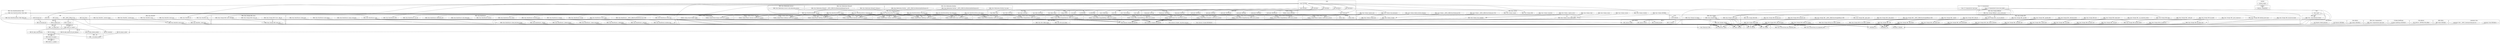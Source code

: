 digraph {
graph [overlap=false]
subgraph cluster_DBIx_Class_ResultSourceProxy_Table {
	label="DBIx::Class::ResultSourceProxy::Table";
	"DBIx::Class::ResultSourceProxy::Table::table_class";
	"DBIx::Class::ResultSourceProxy::Table::table";
}
subgraph cluster_DBD_SQLite_st {
	label="DBD::SQLite::st";
	"DBD::SQLite::st::_prepare";
}
subgraph cluster_Sub_Exporter {
	label="Sub::Exporter";
	"Sub::Exporter::default_generator";
	"Sub::Exporter::BEGIN@9";
}
subgraph cluster_Internals {
	label="Internals";
	"Internals::SvREADONLY";
}
subgraph cluster_Config {
	label="Config";
	"Config::FETCH";
}
subgraph cluster_FibeRio_Schema_Result_Substrate {
	label="FibeRio::Schema::Result::Substrate";
	"FibeRio::Schema::Result::Substrate::result_source_instance";
}
subgraph cluster_DBIx_Class_Relationship_Accessor {
	label="DBIx::Class::Relationship::Accessor";
	"DBIx::Class::Relationship::Accessor::add_relationship_accessor";
}
subgraph cluster_FibeRio_Schema_Result_RecipeSpin {
	label="FibeRio::Schema::Result::RecipeSpin";
	"FibeRio::Schema::Result::RecipeSpin::result_source_instance";
}
subgraph cluster_DynaLoader {
	label="DynaLoader";
	"DynaLoader::BEGIN@17";
	"DynaLoader::BEGIN@24";
	"DynaLoader::bootstrap";
}
subgraph cluster_FibeRio_Schema_Result_RecipeSolution {
	label="FibeRio::Schema::Result::RecipeSolution";
	"FibeRio::Schema::Result::RecipeSolution::result_source_instance";
}
subgraph cluster_DBI {
	label="DBI";
	"DBI::__ANON__[DBI.pm:732]";
	"DBI::setup_driver";
	"DBI::disconnect_all";
	"DBI::END";
	"DBI::connect";
}
subgraph cluster_base {
	label="base";
	"base::import";
}
subgraph cluster_DBIx_Class_AccessorGroup {
	label="DBIx::Class::AccessorGroup";
	"DBIx::Class::AccessorGroup::set_component_class";
	"DBIx::Class::AccessorGroup::get_component_class";
}
subgraph cluster_Data_OptList {
	label="Data::OptList";
	"Data::OptList::BEGIN@11";
}
subgraph cluster_strict {
	label="strict";
	"strict::import";
	"strict::CORE:regcomp";
	"strict::bits";
	"strict::CORE:match";
}
subgraph cluster_DBD_SQLite_dr {
	label="DBD::SQLite::dr";
	"DBD::SQLite::dr::connect";
}
subgraph cluster_DBI_common {
	label="DBI::common";
	"DBI::common::STORE";
	"DBI::common::FETCH";
}
subgraph cluster_FibeRio_Schema_Result_RecipeSubstrate {
	label="FibeRio::Schema::Result::RecipeSubstrate";
	"FibeRio::Schema::Result::RecipeSubstrate::result_source_instance";
}
subgraph cluster_DBIx_Class_Storage_DBIHacks {
	label="DBIx::Class::Storage::DBIHacks";
	"DBIx::Class::Storage::DBIHacks::_prune_unused_joins";
}
subgraph cluster_FibeRio_Schema_Result_MeltZone {
	label="FibeRio::Schema::Result::MeltZone";
	"FibeRio::Schema::Result::MeltZone::result_source_instance";
}
subgraph cluster_DBIx_Class_ResultSet {
	label="DBIx::Class::ResultSet";
	"DBIx::Class::ResultSet::_resolved_attrs";
	"DBIx::Class::ResultSet::all";
	"DBIx::Class::ResultSet::_result_class";
	"DBIx::Class::ResultSet::new";
	"DBIx::Class::ResultSet::result_class";
	"DBIx::Class::ResultSet::_construct_object";
	"DBIx::Class::ResultSet::result_source";
	"DBIx::Class::ResultSet::cursor";
}
subgraph cluster_DBD_SQLite_db {
	label="DBD::SQLite::db";
	"DBD::SQLite::db::prepare";
}
subgraph cluster_DBIx_Class_Storage {
	label="DBIx::Class::Storage";
	"DBIx::Class::Storage::cursor_class";
	"DBIx::Class::Storage::set_schema";
	"DBIx::Class::Storage::schema";
	"DBIx::Class::Storage::debug";
}
subgraph cluster_DBIx_Class_Componentised {
	label="DBIx::Class::Componentised";
	"DBIx::Class::Componentised::inject_base";
}
subgraph cluster_FibeRio_Schema_Result_RecipeMeltTemp {
	label="FibeRio::Schema::Result::RecipeMeltTemp";
	"FibeRio::Schema::Result::RecipeMeltTemp::result_source_instance";
}
subgraph cluster_DBIx_Class {
	label="DBIx::Class";
	"DBIx::Class::_skip_namespace_frames";
}
subgraph cluster_version {
	label="version";
	"version::(bool";
	"version::(cmp";
}
subgraph cluster_DBI_dr {
	label="DBI::dr";
	"DBI::dr::disconnect_all";
	"DBI::dr::default_user";
	"DBI::dr::connect";
}
subgraph cluster_constant {
	label="constant";
	"constant::import";
}
subgraph cluster_DBIx_Class_ResultSourceProxy {
	label="DBIx::Class::ResultSourceProxy";
	"DBIx::Class::ResultSourceProxy::_pri_cols";
	"DBIx::Class::ResultSourceProxy::relationship_info";
	"DBIx::Class::ResultSourceProxy::columns";
	"DBIx::Class::ResultSourceProxy::has_column";
	"DBIx::Class::ResultSourceProxy::add_columns";
	"DBIx::Class::ResultSourceProxy::add_relationship";
	"DBIx::Class::ResultSourceProxy::set_primary_key";
}
subgraph cluster_B_Hooks_EndOfScope {
	label="B::Hooks::EndOfScope";
	"B::Hooks::EndOfScope::BEGIN@14";
}
subgraph cluster_Class_C3_Componentised {
	label="Class::C3::Componentised";
	"Class::C3::Componentised::inject_base";
	"Class::C3::Componentised::ensure_class_loaded";
}
subgraph cluster_FibeRio_Schema_Result_MeltTemp {
	label="FibeRio::Schema::Result::MeltTemp";
	"FibeRio::Schema::Result::MeltTemp::result_source_instance";
}
subgraph cluster_DBI_st {
	label="DBI::st";
	"DBI::st::fetchall_arrayref";
	"DBI::st::execute";
}
subgraph cluster_FibeRio_Schema_Result_FanGroup {
	label="FibeRio::Schema::Result::FanGroup";
	"FibeRio::Schema::Result::FanGroup::result_source_instance";
}
subgraph cluster_AutoLoader {
	label="AutoLoader";
	"AutoLoader::BEGIN@138";
	"AutoLoader::BEGIN@30";
	"AutoLoader::BEGIN@4";
	"AutoLoader::BEGIN@186";
	"AutoLoader::BEGIN@3";
	"AutoLoader::BEGIN@13";
}
subgraph cluster_FibeRio_Schema_Result_RecipeMeltPump {
	label="FibeRio::Schema::Result::RecipeMeltPump";
	"FibeRio::Schema::Result::RecipeMeltPump::result_source_instance";
}
subgraph cluster_FibeRio_Schema_Result_Solution {
	label="FibeRio::Schema::Result::Solution";
	"FibeRio::Schema::Result::Solution::result_source_instance";
}
subgraph cluster_FibeRio_Schema_Result_MeltPump {
	label="FibeRio::Schema::Result::MeltPump";
	"FibeRio::Schema::Result::MeltPump::result_source_instance";
}
subgraph cluster_SQL_Abstract {
	label="SQL::Abstract";
	"SQL::Abstract::_METHOD_FOR_refkind";
}
subgraph cluster_FibeRio_Schema_Result_Spin {
	label="FibeRio::Schema::Result::Spin";
	"FibeRio::Schema::Result::Spin::result_source_instance";
}
subgraph cluster_Class_Accessor_Grouped {
	label="Class::Accessor::Grouped";
	"Class::Accessor::Grouped::BEGIN@529";
	"Class::Accessor::Grouped::_mk_group_accessors";
	"Class::Accessor::Grouped::set_inherited";
	"Class::Accessor::Grouped::get_inherited";
}
subgraph cluster_DBIx_Class_Schema {
	label="DBIx::Class::Schema";
	"DBIx::Class::Schema::clone";
	"DBIx::Class::Schema::class_mappings";
	"DBIx::Class::Schema::connect";
	"DBIx::Class::Schema::__ANON__[DBIx/Class/Schema.pm:204]";
	"DBIx::Class::Schema::default_resultset_attributes";
	"DBIx::Class::Schema::connection";
	"DBIx::Class::Schema::source";
	"DBIx::Class::Schema::DESTROY";
	"DBIx::Class::Schema::END";
	"DBIx::Class::Schema::resultset";
	"DBIx::Class::Schema::storage_type";
	"DBIx::Class::Schema::storage";
	"DBIx::Class::Schema::_register_source";
	"DBIx::Class::Schema::register_class";
	"DBIx::Class::Schema::sources";
	"DBIx::Class::Schema::__ANON__[DBIx/Class/Schema.pm:1378]";
	"DBIx::Class::Schema::load_namespaces";
	"DBIx::Class::Schema::source_registrations";
}
subgraph cluster_DBIx_Class_Relationship_BelongsTo {
	label="DBIx::Class::Relationship::BelongsTo";
	"DBIx::Class::Relationship::BelongsTo::belongs_to";
	"DBIx::Class::Relationship::BelongsTo::__ANON__[DBIx/Class/Relationship/BelongsTo.pm:29]";
}
subgraph cluster_Sub_Name {
	label="Sub::Name";
	"Sub::Name::subname";
}
subgraph cluster_main {
	label="main";
	"main::BEGIN@7";
	"main::BEGIN@13";
	"main::BEGIN@3";
	"main::RUNTIME";
	"main::BEGIN@5";
	"main::CORE:print";
	"main::BEGIN@20";
}
subgraph cluster_FibeRio_Schema_Result_Fan {
	label="FibeRio::Schema::Result::Fan";
	"FibeRio::Schema::Result::Fan::result_source_instance";
}
subgraph cluster_DBI_db {
	label="DBI::db";
	"DBI::db::connected";
	"DBI::db::sqlite_create_function";
	"DBI::db::sqlite_collation_needed";
	"DBI::db::sqlite_register_fts3_perl_tokenizer";
	"DBI::db::prepare";
	"DBI::db::prepare_cached";
}
subgraph cluster_DBIx_Class_Storage_DBI {
	label="DBIx::Class::Storage::DBI";
	"DBIx::Class::Storage::DBI::_populate_dbh";
	"DBIx::Class::Storage::DBI::sql_maker";
	"DBIx::Class::Storage::DBI::_dbi_attrs_for_bind";
	"DBIx::Class::Storage::DBI::_verify_pid";
	"DBIx::Class::Storage::DBI::sql_limit_dialect";
	"DBIx::Class::Storage::DBI::__ANON__[DBIx/Class/Storage/DBI.pm:1298]";
	"DBIx::Class::Storage::DBI::sql_maker_class";
	"DBIx::Class::Storage::DBI::get_use_dbms_capability";
	"DBIx::Class::Storage::DBI::on_connect_do";
	"DBIx::Class::Storage::DBI::_dbh_autocommit";
	"DBIx::Class::Storage::DBI::_dbic_connect_attributes";
	"DBIx::Class::Storage::DBI::_run_connection_actions";
	"DBIx::Class::Storage::DBI::sql_name_sep";
	"DBIx::Class::Storage::DBI::connect_info";
	"DBIx::Class::Storage::DBI::set_use_dbms_capability";
	"DBIx::Class::Storage::DBI::_connect_info";
	"DBIx::Class::Storage::DBI::__ANON__[DBIx/Class/Storage/DBI.pm:1300]";
	"DBIx::Class::Storage::DBI::sql_quote_char";
	"DBIx::Class::Storage::DBI::unsafe";
	"DBIx::Class::Storage::DBI::_determine_driver";
	"DBIx::Class::Storage::DBI::disable_sth_caching";
	"DBIx::Class::Storage::DBI::_sql_maker_opts";
	"DBIx::Class::Storage::DBI::_driver_determined";
	"DBIx::Class::Storage::DBI::new";
	"DBIx::Class::Storage::DBI::_dbh_sth";
	"DBIx::Class::Storage::DBI::_dbh_execute";
	"DBIx::Class::Storage::DBI::_dbh";
	"DBIx::Class::Storage::DBI::_connect";
	"DBIx::Class::Storage::DBI::datetime_parser_type";
	"DBIx::Class::Storage::DBI::_use_join_optimizer";
	"DBIx::Class::Storage::DBI::on_connect_call";
	"DBIx::Class::Storage::DBI::select";
	"DBIx::Class::Storage::DBI::_dbh_details";
	"DBIx::Class::Storage::DBI::_get_dbh";
	"DBIx::Class::Storage::DBI::_parse_connect_do";
	"DBIx::Class::Storage::DBI::END";
	"DBIx::Class::Storage::DBI::_dbi_connect_info";
	"DBIx::Class::Storage::DBI::_sql_maker";
	"DBIx::Class::Storage::DBI::_query_start";
	"DBIx::Class::Storage::DBI::_conn_pid";
}
subgraph cluster_FibeRio_Schema_Result_Recipe {
	label="FibeRio::Schema::Result::Recipe";
	"FibeRio::Schema::Result::Recipe::NAME";
	"FibeRio::Schema::Result::Recipe::result_source_instance";
}
subgraph cluster_Scalar_Util {
	label="Scalar::Util";
	"Scalar::Util::blessed";
	"Scalar::Util::weaken";
}
subgraph cluster_UNIVERSAL {
	label="UNIVERSAL";
	"UNIVERSAL::isa";
	"UNIVERSAL::VERSION";
	"UNIVERSAL::can";
}
subgraph cluster_DBD_SQLite {
	label="DBD::SQLite";
	"DBD::SQLite::BEGIN@5";
}
subgraph cluster_FibeRio_Schema_Result_RecipeFan {
	label="FibeRio::Schema::Result::RecipeFan";
	"FibeRio::Schema::Result::RecipeFan::result_source_instance";
}
subgraph cluster_B_SV {
	label="B::SV";
	"B::SV::REFCNT";
}
subgraph cluster_DBD___dr {
	label="DBD::_::dr";
	"DBD::_::dr::default_user";
}
subgraph cluster_FibeRio_Schema {
	label="FibeRio::Schema";
	"FibeRio::Schema::BEGIN@3";
}
subgraph cluster_DBIx_Class_ResultSource {
	label="DBIx::Class::ResultSource";
	"DBIx::Class::ResultSource::set_primary_key";
	"DBIx::Class::ResultSource::_relationships";
	"DBIx::Class::ResultSource::END";
	"DBIx::Class::ResultSource::unique_constraints";
	"DBIx::Class::ResultSource::resultset";
	"DBIx::Class::ResultSource::add_columns";
	"DBIx::Class::ResultSource::column_info_from_storage";
	"DBIx::Class::ResultSource::_ordered_columns";
	"DBIx::Class::ResultSource::_primaries";
	"DBIx::Class::ResultSource::__ANON__[DBIx/Class/ResultSource.pm:1038]";
	"DBIx::Class::ResultSource::resultset_class";
	"DBIx::Class::ResultSource::storage";
	"DBIx::Class::ResultSource::column_info";
	"DBIx::Class::ResultSource::add_relationship";
	"DBIx::Class::ResultSource::relationship_info";
	"DBIx::Class::ResultSource::has_column";
	"DBIx::Class::ResultSource::_unique_constraints";
	"DBIx::Class::ResultSource::source_name";
	"DBIx::Class::ResultSource::columns";
	"DBIx::Class::ResultSource::_columns";
	"DBIx::Class::ResultSource::result_class";
	"DBIx::Class::ResultSource::_pri_cols";
	"DBIx::Class::ResultSource::name";
}
subgraph cluster_lib {
	label="lib";
	"lib::BEGIN@6";
	"lib::BEGIN@8";
	"lib::import";
}
subgraph cluster_FibeRio_Schema_Result_RecipeFanGroup {
	label="FibeRio::Schema::Result::RecipeFanGroup";
	"FibeRio::Schema::Result::RecipeFanGroup::result_source_instance";
}
subgraph cluster_DBIx_Class_Storage_DBI_Cursor {
	label="DBIx::Class::Storage::DBI::Cursor";
	"DBIx::Class::Storage::DBI::Cursor::DESTROY";
	"DBIx::Class::Storage::DBI::Cursor::all";
	"DBIx::Class::Storage::DBI::Cursor::_dbh_all";
	"DBIx::Class::Storage::DBI::Cursor::sth";
}
subgraph cluster_Time_HiRes {
	label="Time::HiRes";
	"Time::HiRes::BEGIN@4";
	"Time::HiRes::BEGIN@3";
	"Time::HiRes::import";
	"Time::HiRes::BEGIN@43";
	"Time::HiRes::clock";
}
subgraph cluster_FibeRio_Schema_Result_RecipeMeltZone {
	label="FibeRio::Schema::Result::RecipeMeltZone";
	"FibeRio::Schema::Result::RecipeMeltZone::result_source_instance";
}
subgraph cluster_Class_XSAccessor {
	label="Class::XSAccessor";
	"Class::XSAccessor::END";
	"Class::XSAccessor::import";
}
subgraph cluster_namespace_clean {
	label="namespace::clean";
	"namespace::clean::BEGIN@14";
	"namespace::clean::__ANON__[namespace/clean.pm:221]";
}
subgraph cluster_DBIx_Class_Relationship_HasMany {
	label="DBIx::Class::Relationship::HasMany";
	"DBIx::Class::Relationship::HasMany::__ANON__[DBIx/Class/Relationship/HasMany.pm:44]";
	"DBIx::Class::Relationship::HasMany::__ANON__[DBIx/Class/Relationship/HasMany.pm:19]";
	"DBIx::Class::Relationship::HasMany::has_many";
}
subgraph cluster_DBIx_Class_Row {
	label="DBIx::Class::Row";
	"DBIx::Class::Row::get_column";
	"DBIx::Class::Row::inflate_result";
}
subgraph cluster_FibeRio_Schema_Result_Chamber {
	label="FibeRio::Schema::Result::Chamber";
	"FibeRio::Schema::Result::Chamber::result_source_instance";
}
subgraph cluster_DBD___db {
	label="DBD::_::db";
	"DBD::_::db::prepare_cached";
}
"main::BEGIN@5" -> "AutoLoader::BEGIN@138";
"DBD::SQLite::dr::connect" -> "DBI::db::sqlite_collation_needed";
"DBIx::Class::Storage::DBI::_query_start" -> "DBIx::Class::Storage::debug";
"DBIx::Class::ResultSource::add_relationship" -> "DBIx::Class::ResultSource::_relationships";
"DBIx::Class::Storage::cursor_class" -> "DBIx::Class::AccessorGroup::set_component_class";
"DBIx::Class::Storage::DBI::datetime_parser_type" -> "DBIx::Class::AccessorGroup::set_component_class";
"DBIx::Class::Storage::DBI::sql_maker_class" -> "DBIx::Class::AccessorGroup::set_component_class";
"DBIx::Class::Storage::DBI::Cursor::_dbh_all" -> "DBI::st::fetchall_arrayref";
"main::BEGIN@5" -> "Time::HiRes::BEGIN@4";
"DBIx::Class::Storage::DBI::connect_info" -> "DBIx::Class::Storage::DBI::_dbic_connect_attributes";
"DBIx::Class::ResultSourceProxy::columns" -> "FibeRio::Schema::Result::RecipeMeltPump::result_source_instance";
"DBIx::Class::ResultSourceProxy::add_relationship" -> "FibeRio::Schema::Result::RecipeMeltPump::result_source_instance";
"DBIx::Class::ResultSourceProxy::Table::table" -> "FibeRio::Schema::Result::RecipeMeltPump::result_source_instance";
"DBIx::Class::Schema::__ANON__[DBIx/Class/Schema.pm:204]" -> "FibeRio::Schema::Result::RecipeMeltPump::result_source_instance";
"DBIx::Class::ResultSourceProxy::relationship_info" -> "FibeRio::Schema::Result::RecipeMeltPump::result_source_instance";
"DBIx::Class::Schema::register_class" -> "FibeRio::Schema::Result::RecipeMeltPump::result_source_instance";
"DBIx::Class::Schema::__ANON__[DBIx/Class/Schema.pm:1378]" -> "FibeRio::Schema::Result::RecipeMeltPump::result_source_instance";
"DBIx::Class::ResultSourceProxy::has_column" -> "FibeRio::Schema::Result::RecipeMeltPump::result_source_instance";
"DBIx::Class::ResultSourceProxy::add_columns" -> "FibeRio::Schema::Result::RecipeMeltPump::result_source_instance";
"DBIx::Class::ResultSourceProxy::set_primary_key" -> "FibeRio::Schema::Result::RecipeMeltPump::result_source_instance";
"main::RUNTIME" -> "main::BEGIN@3";
"main::BEGIN@5" -> "AutoLoader::BEGIN@3";
"main::BEGIN@3" -> "strict::CORE:match";
"DBIx::Class::Storage::DBI::Cursor::DESTROY" -> "DBIx::Class::Storage::DBI::Cursor::sth";
"DBIx::Class::Storage::DBI::Cursor::_dbh_all" -> "DBIx::Class::Storage::DBI::Cursor::sth";
"DBIx::Class::ResultSource::add_columns" -> "DBIx::Class::ResultSource::_ordered_columns";
"DBIx::Class::Schema::__ANON__[DBIx/Class/Schema.pm:204]" -> "FibeRio::Schema::Result::Recipe::result_source_instance";
"DBIx::Class::ResultSourceProxy::_pri_cols" -> "FibeRio::Schema::Result::Recipe::result_source_instance";
"DBIx::Class::Schema::register_class" -> "FibeRio::Schema::Result::Recipe::result_source_instance";
"DBIx::Class::Schema::__ANON__[DBIx/Class/Schema.pm:1378]" -> "FibeRio::Schema::Result::Recipe::result_source_instance";
"DBIx::Class::ResultSourceProxy::add_columns" -> "FibeRio::Schema::Result::Recipe::result_source_instance";
"DBIx::Class::ResultSourceProxy::add_relationship" -> "FibeRio::Schema::Result::Recipe::result_source_instance";
"DBIx::Class::ResultSourceProxy::set_primary_key" -> "FibeRio::Schema::Result::Recipe::result_source_instance";
"DBIx::Class::ResultSourceProxy::Table::table" -> "FibeRio::Schema::Result::Recipe::result_source_instance";
"Class::C3::Componentised::ensure_class_loaded" -> "DBIx::Class::Storage::DBI::sql_name_sep";
"DBIx::Class::ResultSourceProxy::columns" -> "FibeRio::Schema::Result::RecipeSubstrate::result_source_instance";
"DBIx::Class::ResultSourceProxy::add_relationship" -> "FibeRio::Schema::Result::RecipeSubstrate::result_source_instance";
"DBIx::Class::ResultSourceProxy::Table::table" -> "FibeRio::Schema::Result::RecipeSubstrate::result_source_instance";
"DBIx::Class::Schema::__ANON__[DBIx/Class/Schema.pm:204]" -> "FibeRio::Schema::Result::RecipeSubstrate::result_source_instance";
"DBIx::Class::ResultSourceProxy::relationship_info" -> "FibeRio::Schema::Result::RecipeSubstrate::result_source_instance";
"DBIx::Class::Schema::register_class" -> "FibeRio::Schema::Result::RecipeSubstrate::result_source_instance";
"DBIx::Class::Schema::__ANON__[DBIx/Class/Schema.pm:1378]" -> "FibeRio::Schema::Result::RecipeSubstrate::result_source_instance";
"DBIx::Class::ResultSourceProxy::has_column" -> "FibeRio::Schema::Result::RecipeSubstrate::result_source_instance";
"DBIx::Class::ResultSourceProxy::add_columns" -> "FibeRio::Schema::Result::RecipeSubstrate::result_source_instance";
"DBIx::Class::ResultSourceProxy::set_primary_key" -> "FibeRio::Schema::Result::RecipeSubstrate::result_source_instance";
"main::RUNTIME" -> "DBI::END";
"DBIx::Class::ResultSourceProxy::has_column" -> "DBIx::Class::ResultSource::has_column";
"DBI::connect" -> "DBI::dr::default_user";
"DBIx::Class::Relationship::Accessor::add_relationship_accessor" -> "DBIx::Class::ResultSourceProxy::relationship_info";
"DBIx::Class::Storage::DBI::__ANON__[DBIx/Class/Storage/DBI.pm:1300]" -> "DBIx::Class::Storage::DBI::unsafe";
"main::BEGIN@5" -> "DynaLoader::bootstrap";
"DBIx::Class::Storage::DBI::sql_maker" -> "DBIx::Class::Storage::DBI::_sql_maker_opts";
"DBIx::Class::Storage::DBI::new" -> "DBIx::Class::Storage::DBI::_sql_maker_opts";
"DBIx::Class::Storage::DBI::connect_info" -> "DBIx::Class::Storage::DBI::_sql_maker_opts";
"main::RUNTIME" -> "DBIx::Class::Storage::DBI::Cursor::DESTROY";
"DBI::db::prepare_cached" -> "DBD::_::db::prepare_cached";
"DBI::disconnect_all" -> "DBI::dr::disconnect_all";
"Class::C3::Componentised::ensure_class_loaded" -> "DBIx::Class::Storage::DBI::datetime_parser_type";
"DBD::_::db::prepare_cached" -> "DBI::db::prepare";
"DBD::SQLite::dr::connect" -> "DBI::db::sqlite_create_function";
"DBIx::Class::Storage::DBI::new" -> "DBIx::Class::Storage::DBI::_dbh_details";
"DBIx::Class::Storage::DBI::_populate_dbh" -> "DBIx::Class::Storage::DBI::_dbh_details";
"DynaLoader::BEGIN@24" -> "version::(bool";
"DBIx::Class::ResultSourceProxy::columns" -> "FibeRio::Schema::Result::RecipeSpin::result_source_instance";
"DBIx::Class::ResultSourceProxy::add_relationship" -> "FibeRio::Schema::Result::RecipeSpin::result_source_instance";
"DBIx::Class::ResultSourceProxy::Table::table" -> "FibeRio::Schema::Result::RecipeSpin::result_source_instance";
"DBIx::Class::Schema::__ANON__[DBIx/Class/Schema.pm:204]" -> "FibeRio::Schema::Result::RecipeSpin::result_source_instance";
"DBIx::Class::ResultSourceProxy::relationship_info" -> "FibeRio::Schema::Result::RecipeSpin::result_source_instance";
"DBIx::Class::Schema::register_class" -> "FibeRio::Schema::Result::RecipeSpin::result_source_instance";
"DBIx::Class::Schema::__ANON__[DBIx/Class/Schema.pm:1378]" -> "FibeRio::Schema::Result::RecipeSpin::result_source_instance";
"DBIx::Class::ResultSourceProxy::has_column" -> "FibeRio::Schema::Result::RecipeSpin::result_source_instance";
"DBIx::Class::ResultSourceProxy::add_columns" -> "FibeRio::Schema::Result::RecipeSpin::result_source_instance";
"DBIx::Class::ResultSourceProxy::set_primary_key" -> "FibeRio::Schema::Result::RecipeSpin::result_source_instance";
"main::RUNTIME" -> "DBIx::Class::Schema::END";
"constant::import" -> "Internals::SvREADONLY";
"main::BEGIN@20" -> "FibeRio::Schema::BEGIN@3";
"base::import" -> "DBIx::Class::_skip_namespace_frames";
"main::BEGIN@5" -> "DynaLoader::BEGIN@24";
"DBIx::Class::Schema::DESTROY" -> "B::SV::REFCNT";
"DBIx::Class::ResultSourceProxy::columns" -> "FibeRio::Schema::Result::MeltPump::result_source_instance";
"DBIx::Class::ResultSourceProxy::add_relationship" -> "FibeRio::Schema::Result::MeltPump::result_source_instance";
"DBIx::Class::ResultSourceProxy::Table::table" -> "FibeRio::Schema::Result::MeltPump::result_source_instance";
"DBIx::Class::Schema::__ANON__[DBIx/Class/Schema.pm:204]" -> "FibeRio::Schema::Result::MeltPump::result_source_instance";
"DBIx::Class::ResultSourceProxy::_pri_cols" -> "FibeRio::Schema::Result::MeltPump::result_source_instance";
"DBIx::Class::Schema::register_class" -> "FibeRio::Schema::Result::MeltPump::result_source_instance";
"DBIx::Class::ResultSourceProxy::relationship_info" -> "FibeRio::Schema::Result::MeltPump::result_source_instance";
"DBIx::Class::Schema::__ANON__[DBIx/Class/Schema.pm:1378]" -> "FibeRio::Schema::Result::MeltPump::result_source_instance";
"DBIx::Class::ResultSourceProxy::has_column" -> "FibeRio::Schema::Result::MeltPump::result_source_instance";
"DBIx::Class::ResultSourceProxy::add_columns" -> "FibeRio::Schema::Result::MeltPump::result_source_instance";
"DBIx::Class::ResultSourceProxy::set_primary_key" -> "FibeRio::Schema::Result::MeltPump::result_source_instance";
"DBI::db::prepare" -> "DBD::SQLite::db::prepare";
"DBIx::Class::Storage::DBI::_connect" -> "DBIx::Class::Storage::DBI::_dbh_autocommit";
"DBIx::Class::Storage::debug" -> "Sub::Name::subname";
"DBIx::Class::ResultSource::_relationships" -> "Sub::Name::subname";
"DBIx::Class::Storage::DBI::on_connect_do" -> "Sub::Name::subname";
"DBIx::Class::Storage::DBI::_dbh_autocommit" -> "Sub::Name::subname";
"DBIx::Class::Storage::DBI::_dbic_connect_attributes" -> "Sub::Name::subname";
"DBIx::Class::Storage::DBI::Cursor::sth" -> "Sub::Name::subname";
"DBIx::Class::ResultSource::column_info_from_storage" -> "Sub::Name::subname";
"DBIx::Class::ResultSource::_primaries" -> "Sub::Name::subname";
"DBIx::Class::ResultSource::_ordered_columns" -> "Sub::Name::subname";
"DBIx::Class::Storage::DBI::_connect_info" -> "Sub::Name::subname";
"DBIx::Class::ResultSet::_result_class" -> "Sub::Name::subname";
"DBIx::Class::ResultSource::source_name" -> "Sub::Name::subname";
"DBIx::Class::Storage::DBI::unsafe" -> "Sub::Name::subname";
"DBIx::Class::Storage::schema" -> "Sub::Name::subname";
"DBIx::Class::ResultSource::_columns" -> "Sub::Name::subname";
"DBIx::Class::Storage::DBI::disable_sth_caching" -> "Sub::Name::subname";
"DBIx::Class::Storage::DBI::_sql_maker_opts" -> "Sub::Name::subname";
"DBIx::Class::Storage::DBI::_driver_determined" -> "Sub::Name::subname";
"DBIx::Class::Storage::DBI::_dbh" -> "Sub::Name::subname";
"DBIx::Class::ResultSet::result_source" -> "Sub::Name::subname";
"DBIx::Class::Storage::DBI::on_connect_call" -> "Sub::Name::subname";
"DBIx::Class::Storage::DBI::_dbh_details" -> "Sub::Name::subname";
"DBIx::Class::ResultSource::_unique_constraints" -> "Sub::Name::subname";
"DBIx::Class::Storage::DBI::_dbi_connect_info" -> "Sub::Name::subname";
"DBIx::Class::Storage::DBI::_sql_maker" -> "Sub::Name::subname";
"DBIx::Class::Storage::DBI::_conn_pid" -> "Sub::Name::subname";
"DBIx::Class::ResultSource::name" -> "Sub::Name::subname";
"DBD::SQLite::dr::connect" -> "DBI::db::sqlite_register_fts3_perl_tokenizer";
"DBIx::Class::Storage::debug" -> "Scalar::Util::blessed";
"DBIx::Class::ResultSource::_relationships" -> "Scalar::Util::blessed";
"DBIx::Class::Storage::DBI::_dbh_autocommit" -> "Scalar::Util::blessed";
"DBIx::Class::Storage::DBI::on_connect_do" -> "Scalar::Util::blessed";
"DBIx::Class::Storage::DBI::_dbic_connect_attributes" -> "Scalar::Util::blessed";
"DBIx::Class::Storage::DBI::Cursor::sth" -> "Scalar::Util::blessed";
"DBIx::Class::ResultSource::column_info_from_storage" -> "Scalar::Util::blessed";
"DBIx::Class::ResultSource::_ordered_columns" -> "Scalar::Util::blessed";
"DBIx::Class::ResultSource::_primaries" -> "Scalar::Util::blessed";
"DBIx::Class::Storage::DBI::_connect_info" -> "Scalar::Util::blessed";
"DBIx::Class::ResultSet::_result_class" -> "Scalar::Util::blessed";
"DBIx::Class::Storage::DBI::unsafe" -> "Scalar::Util::blessed";
"DBIx::Class::Storage::schema" -> "Scalar::Util::blessed";
"DBIx::Class::ResultSource::_columns" -> "Scalar::Util::blessed";
"DBIx::Class::ResultSource::source_name" -> "Scalar::Util::blessed";
"DBIx::Class::Storage::DBI::disable_sth_caching" -> "Scalar::Util::blessed";
"DBIx::Class::Storage::DBI::_sql_maker_opts" -> "Scalar::Util::blessed";
"DBIx::Class::Storage::DBI::_driver_determined" -> "Scalar::Util::blessed";
"DBIx::Class::Storage::DBI::_dbh" -> "Scalar::Util::blessed";
"DBIx::Class::ResultSet::result_source" -> "Scalar::Util::blessed";
"DBIx::Class::Storage::DBI::on_connect_call" -> "Scalar::Util::blessed";
"DBIx::Class::Storage::DBI::_dbh_details" -> "Scalar::Util::blessed";
"DBIx::Class::ResultSource::_unique_constraints" -> "Scalar::Util::blessed";
"DBIx::Class::Storage::DBI::_dbi_connect_info" -> "Scalar::Util::blessed";
"DBIx::Class::Storage::DBI::_sql_maker" -> "Scalar::Util::blessed";
"DBIx::Class::Storage::DBI::_conn_pid" -> "Scalar::Util::blessed";
"DBIx::Class::ResultSource::name" -> "Scalar::Util::blessed";
"DBIx::Class::ResultSource::column_info" -> "DBIx::Class::ResultSource::column_info_from_storage";
"DBIx::Class::ResultSource::set_primary_key" -> "DBIx::Class::ResultSource::_primaries";
"DBIx::Class::Storage::DBI::_use_join_optimizer" -> "DBIx::Class::Storage::DBI::set_use_dbms_capability";
"main::RUNTIME" -> "DBIx::Class::Schema::resultset";
"DBIx::Class::Storage::DBI::connect_info" -> "DBIx::Class::Storage::DBI::_connect_info";
"DBIx::Class::Schema::class_mappings" -> "Class::Accessor::Grouped::get_inherited";
"FibeRio::Schema::Result::MeltPump::result_source_instance" -> "Class::Accessor::Grouped::get_inherited";
"DBIx::Class::Storage::DBI::sql_limit_dialect" -> "Class::Accessor::Grouped::get_inherited";
"FibeRio::Schema::Result::RecipeSolution::result_source_instance" -> "Class::Accessor::Grouped::get_inherited";
"FibeRio::Schema::Result::MeltZone::result_source_instance" -> "Class::Accessor::Grouped::get_inherited";
"DBIx::Class::Schema::default_resultset_attributes" -> "Class::Accessor::Grouped::get_inherited";
"FibeRio::Schema::Result::Substrate::result_source_instance" -> "Class::Accessor::Grouped::get_inherited";
"FibeRio::Schema::Result::RecipeMeltPump::result_source_instance" -> "Class::Accessor::Grouped::get_inherited";
"FibeRio::Schema::Result::RecipeFanGroup::result_source_instance" -> "Class::Accessor::Grouped::get_inherited";
"FibeRio::Schema::Result::Fan::result_source_instance" -> "Class::Accessor::Grouped::get_inherited";
"FibeRio::Schema::Result::Chamber::result_source_instance" -> "Class::Accessor::Grouped::get_inherited";
"DBIx::Class::ResultSourceProxy::Table::table_class" -> "Class::Accessor::Grouped::get_inherited";
"FibeRio::Schema::Result::Recipe::result_source_instance" -> "Class::Accessor::Grouped::get_inherited";
"FibeRio::Schema::Result::MeltTemp::result_source_instance" -> "Class::Accessor::Grouped::get_inherited";
"FibeRio::Schema::Result::RecipeMeltZone::result_source_instance" -> "Class::Accessor::Grouped::get_inherited";
"FibeRio::Schema::Result::RecipeSubstrate::result_source_instance" -> "Class::Accessor::Grouped::get_inherited";
"FibeRio::Schema::Result::RecipeSpin::result_source_instance" -> "Class::Accessor::Grouped::get_inherited";
"DBIx::Class::Schema::storage_type" -> "Class::Accessor::Grouped::get_inherited";
"DBIx::Class::Schema::storage" -> "Class::Accessor::Grouped::get_inherited";
"FibeRio::Schema::Result::RecipeMeltTemp::result_source_instance" -> "Class::Accessor::Grouped::get_inherited";
"FibeRio::Schema::Result::Solution::result_source_instance" -> "Class::Accessor::Grouped::get_inherited";
"FibeRio::Schema::Result::RecipeFan::result_source_instance" -> "Class::Accessor::Grouped::get_inherited";
"FibeRio::Schema::Result::Spin::result_source_instance" -> "Class::Accessor::Grouped::get_inherited";
"FibeRio::Schema::Result::FanGroup::result_source_instance" -> "Class::Accessor::Grouped::get_inherited";
"DBIx::Class::Schema::source_registrations" -> "Class::Accessor::Grouped::get_inherited";
"DBIx::Class::ResultSourceProxy::columns" -> "FibeRio::Schema::Result::Solution::result_source_instance";
"DBIx::Class::ResultSourceProxy::add_relationship" -> "FibeRio::Schema::Result::Solution::result_source_instance";
"DBIx::Class::ResultSourceProxy::Table::table" -> "FibeRio::Schema::Result::Solution::result_source_instance";
"DBIx::Class::Schema::__ANON__[DBIx/Class/Schema.pm:204]" -> "FibeRio::Schema::Result::Solution::result_source_instance";
"DBIx::Class::ResultSourceProxy::_pri_cols" -> "FibeRio::Schema::Result::Solution::result_source_instance";
"DBIx::Class::Schema::register_class" -> "FibeRio::Schema::Result::Solution::result_source_instance";
"DBIx::Class::ResultSourceProxy::relationship_info" -> "FibeRio::Schema::Result::Solution::result_source_instance";
"DBIx::Class::Schema::__ANON__[DBIx/Class/Schema.pm:1378]" -> "FibeRio::Schema::Result::Solution::result_source_instance";
"DBIx::Class::ResultSourceProxy::has_column" -> "FibeRio::Schema::Result::Solution::result_source_instance";
"DBIx::Class::ResultSourceProxy::add_columns" -> "FibeRio::Schema::Result::Solution::result_source_instance";
"DBIx::Class::ResultSourceProxy::set_primary_key" -> "FibeRio::Schema::Result::Solution::result_source_instance";
"DBIx::Class::Storage::DBI::__ANON__[DBIx/Class/Storage/DBI.pm:1300]" -> "DBI::common::FETCH";
"DBIx::Class::Storage::DBI::_connect" -> "DBI::common::FETCH";
"Class::C3::Componentised::ensure_class_loaded" -> "DBIx::Class::Storage::DBI::sql_quote_char";
"DBIx::Class::ResultSourceProxy::columns" -> "DBIx::Class::ResultSource::columns";
"DBIx::Class::Storage::set_schema" -> "DBIx::Class::Storage::schema";
"main::RUNTIME" -> "Class::XSAccessor::END";
"main::RUNTIME" -> "main::BEGIN@20";
"main::BEGIN@13" -> "main::CORE:print";
"main::RUNTIME" -> "main::CORE:print";
"DBIx::Class::Storage::DBI::_dbh_sth" -> "DBIx::Class::Storage::DBI::disable_sth_caching";
"DBIx::Class::_skip_namespace_frames" -> "Class::Accessor::Grouped::set_inherited";
"DBIx::Class::Schema::class_mappings" -> "Class::Accessor::Grouped::set_inherited";
"FibeRio::Schema::Result::MeltPump::result_source_instance" -> "Class::Accessor::Grouped::set_inherited";
"DBIx::Class::Storage::DBI::sql_limit_dialect" -> "Class::Accessor::Grouped::set_inherited";
"FibeRio::Schema::Result::RecipeSolution::result_source_instance" -> "Class::Accessor::Grouped::set_inherited";
"FibeRio::Schema::Result::MeltZone::result_source_instance" -> "Class::Accessor::Grouped::set_inherited";
"FibeRio::Schema::Result::Substrate::result_source_instance" -> "Class::Accessor::Grouped::set_inherited";
"FibeRio::Schema::Result::RecipeMeltPump::result_source_instance" -> "Class::Accessor::Grouped::set_inherited";
"FibeRio::Schema::Result::RecipeFanGroup::result_source_instance" -> "Class::Accessor::Grouped::set_inherited";
"FibeRio::Schema::Result::Fan::result_source_instance" -> "Class::Accessor::Grouped::set_inherited";
"FibeRio::Schema::Result::Chamber::result_source_instance" -> "Class::Accessor::Grouped::set_inherited";
"DBIx::Class::Storage::DBI::sql_name_sep" -> "Class::Accessor::Grouped::set_inherited";
"FibeRio::Schema::Result::Recipe::result_source_instance" -> "Class::Accessor::Grouped::set_inherited";
"FibeRio::Schema::Result::MeltTemp::result_source_instance" -> "Class::Accessor::Grouped::set_inherited";
"FibeRio::Schema::Result::RecipeMeltZone::result_source_instance" -> "Class::Accessor::Grouped::set_inherited";
"FibeRio::Schema::Result::RecipeSubstrate::result_source_instance" -> "Class::Accessor::Grouped::set_inherited";
"FibeRio::Schema::Result::RecipeSpin::result_source_instance" -> "Class::Accessor::Grouped::set_inherited";
"DBIx::Class::Schema::storage" -> "Class::Accessor::Grouped::set_inherited";
"FibeRio::Schema::Result::RecipeMeltTemp::result_source_instance" -> "Class::Accessor::Grouped::set_inherited";
"FibeRio::Schema::Result::Solution::result_source_instance" -> "Class::Accessor::Grouped::set_inherited";
"DBIx::Class::Storage::DBI::sql_quote_char" -> "Class::Accessor::Grouped::set_inherited";
"FibeRio::Schema::Result::RecipeFan::result_source_instance" -> "Class::Accessor::Grouped::set_inherited";
"FibeRio::Schema::Result::Spin::result_source_instance" -> "Class::Accessor::Grouped::set_inherited";
"FibeRio::Schema::Result::FanGroup::result_source_instance" -> "Class::Accessor::Grouped::set_inherited";
"DBIx::Class::Schema::source_registrations" -> "Class::Accessor::Grouped::set_inherited";
"DBIx::Class::Storage::DBI::_driver_determined" -> "Class::XSAccessor::import";
"DBIx::Class::Storage::debug" -> "Class::XSAccessor::import";
"DBIx::Class::ResultSource::_relationships" -> "Class::XSAccessor::import";
"DBIx::Class::Storage::DBI::_dbh" -> "Class::XSAccessor::import";
"DBIx::Class::Storage::DBI::on_connect_do" -> "Class::XSAccessor::import";
"DBIx::Class::Storage::DBI::_dbh_autocommit" -> "Class::XSAccessor::import";
"DBIx::Class::Storage::DBI::_dbic_connect_attributes" -> "Class::XSAccessor::import";
"DBIx::Class::ResultSet::result_source" -> "Class::XSAccessor::import";
"DBIx::Class::Storage::DBI::Cursor::sth" -> "Class::XSAccessor::import";
"DBIx::Class::Storage::DBI::on_connect_call" -> "Class::XSAccessor::import";
"DBIx::Class::ResultSource::column_info_from_storage" -> "Class::XSAccessor::import";
"DBIx::Class::Storage::DBI::_dbh_details" -> "Class::XSAccessor::import";
"DBIx::Class::ResultSource::_primaries" -> "Class::XSAccessor::import";
"DBIx::Class::ResultSource::_ordered_columns" -> "Class::XSAccessor::import";
"DBIx::Class::Storage::DBI::_connect_info" -> "Class::XSAccessor::import";
"DBIx::Class::ResultSet::_result_class" -> "Class::XSAccessor::import";
"DBIx::Class::ResultSource::_unique_constraints" -> "Class::XSAccessor::import";
"DBIx::Class::Storage::DBI::_dbi_connect_info" -> "Class::XSAccessor::import";
"DBIx::Class::Storage::schema" -> "Class::XSAccessor::import";
"DBIx::Class::Storage::DBI::_sql_maker" -> "Class::XSAccessor::import";
"DBIx::Class::ResultSource::source_name" -> "Class::XSAccessor::import";
"DBIx::Class::Storage::DBI::unsafe" -> "Class::XSAccessor::import";
"DBIx::Class::ResultSource::_columns" -> "Class::XSAccessor::import";
"DBIx::Class::Storage::DBI::disable_sth_caching" -> "Class::XSAccessor::import";
"DBIx::Class::Storage::DBI::_conn_pid" -> "Class::XSAccessor::import";
"DBIx::Class::ResultSource::name" -> "Class::XSAccessor::import";
"DBIx::Class::Storage::DBI::_sql_maker_opts" -> "Class::XSAccessor::import";
"main::RUNTIME" -> "DBIx::Class::Schema::connect";
"DBI::dr::connect" -> "DBD::SQLite::dr::connect";
"main::BEGIN@5" -> "AutoLoader::BEGIN@13";
"DBIx::Class::Storage::DBI::_dbh_sth" -> "DBI::db::prepare_cached";
"DBIx::Class::ResultSourceProxy::relationship_info" -> "DBIx::Class::ResultSource::relationship_info";
"DBIx::Class::ResultSource::unique_constraints" -> "DBIx::Class::ResultSource::_unique_constraints";
"DBIx::Class::Storage::DBI::sql_maker" -> "DBIx::Class::Storage::DBI::_sql_maker";
"DBIx::Class::Storage::DBI::connect_info" -> "DBIx::Class::Storage::DBI::_sql_maker";
"main::BEGIN@7" -> "lib::BEGIN@8";
"DBIx::Class::Storage::DBI::_verify_pid" -> "DBIx::Class::Storage::DBI::_conn_pid";
"Class::C3::Componentised::ensure_class_loaded" -> "DBIx::Class::ResultSourceProxy::set_primary_key";
"DBIx::Class::Storage::DBI::sql_maker" -> "DBIx::Class::Storage::DBI::sql_maker_class";
"Class::C3::Componentised::ensure_class_loaded" -> "DBIx::Class::Storage::DBI::sql_maker_class";
"DBIx::Class::Storage::DBI::_parse_connect_do" -> "DBIx::Class::Storage::DBI::on_connect_do";
"DBIx::Class::Storage::DBI::_use_join_optimizer" -> "DBIx::Class::Storage::DBI::get_use_dbms_capability";
"DBI::__ANON__[DBI.pm:732]" -> "DBI::db::connected";
"main::RUNTIME" -> "FibeRio::Schema::Result::Recipe::NAME";
"DBIx::Class::ResultSourceProxy::columns" -> "FibeRio::Schema::Result::Substrate::result_source_instance";
"DBIx::Class::ResultSourceProxy::add_relationship" -> "FibeRio::Schema::Result::Substrate::result_source_instance";
"DBIx::Class::ResultSourceProxy::Table::table" -> "FibeRio::Schema::Result::Substrate::result_source_instance";
"DBIx::Class::Schema::__ANON__[DBIx/Class/Schema.pm:204]" -> "FibeRio::Schema::Result::Substrate::result_source_instance";
"DBIx::Class::ResultSourceProxy::_pri_cols" -> "FibeRio::Schema::Result::Substrate::result_source_instance";
"DBIx::Class::Schema::register_class" -> "FibeRio::Schema::Result::Substrate::result_source_instance";
"DBIx::Class::ResultSourceProxy::relationship_info" -> "FibeRio::Schema::Result::Substrate::result_source_instance";
"DBIx::Class::Schema::__ANON__[DBIx/Class/Schema.pm:1378]" -> "FibeRio::Schema::Result::Substrate::result_source_instance";
"DBIx::Class::ResultSourceProxy::has_column" -> "FibeRio::Schema::Result::Substrate::result_source_instance";
"DBIx::Class::ResultSourceProxy::add_columns" -> "FibeRio::Schema::Result::Substrate::result_source_instance";
"DBIx::Class::ResultSourceProxy::set_primary_key" -> "FibeRio::Schema::Result::Substrate::result_source_instance";
"DBI::dr::default_user" -> "DBD::_::dr::default_user";
"DBIx::Class::Storage::debug" -> "Scalar::Util::weaken";
"DBIx::Class::ResultSource::_relationships" -> "Scalar::Util::weaken";
"DBIx::Class::Storage::DBI::_dbh_autocommit" -> "Scalar::Util::weaken";
"DBIx::Class::Storage::DBI::on_connect_do" -> "Scalar::Util::weaken";
"DBIx::Class::Storage::DBI::_dbic_connect_attributes" -> "Scalar::Util::weaken";
"DBIx::Class::Storage::DBI::Cursor::sth" -> "Scalar::Util::weaken";
"DBIx::Class::ResultSource::column_info_from_storage" -> "Scalar::Util::weaken";
"DBIx::Class::ResultSource::_ordered_columns" -> "Scalar::Util::weaken";
"DBIx::Class::ResultSource::_primaries" -> "Scalar::Util::weaken";
"DBIx::Class::Storage::DBI::_connect_info" -> "Scalar::Util::weaken";
"DBIx::Class::ResultSet::_result_class" -> "Scalar::Util::weaken";
"DBIx::Class::Storage::schema" -> "Scalar::Util::weaken";
"DBIx::Class::ResultSource::_columns" -> "Scalar::Util::weaken";
"DBIx::Class::ResultSource::source_name" -> "Scalar::Util::weaken";
"DBIx::Class::Storage::DBI::unsafe" -> "Scalar::Util::weaken";
"DBIx::Class::Storage::DBI::disable_sth_caching" -> "Scalar::Util::weaken";
"DBIx::Class::Storage::DBI::_sql_maker_opts" -> "Scalar::Util::weaken";
"DBIx::Class::Storage::DBI::_driver_determined" -> "Scalar::Util::weaken";
"DBIx::Class::Storage::DBI::_dbh" -> "Scalar::Util::weaken";
"DBIx::Class::ResultSet::result_source" -> "Scalar::Util::weaken";
"DBIx::Class::Storage::DBI::on_connect_call" -> "Scalar::Util::weaken";
"DBIx::Class::Storage::DBI::_dbh_details" -> "Scalar::Util::weaken";
"DBIx::Class::ResultSource::_unique_constraints" -> "Scalar::Util::weaken";
"DBIx::Class::Storage::DBI::_dbi_connect_info" -> "Scalar::Util::weaken";
"DBIx::Class::Storage::DBI::_sql_maker" -> "Scalar::Util::weaken";
"DBIx::Class::Storage::DBI::_conn_pid" -> "Scalar::Util::weaken";
"DBIx::Class::ResultSource::name" -> "Scalar::Util::weaken";
"DBIx::Class::Schema::__ANON__[DBIx/Class/Schema.pm:204]" -> "FibeRio::Schema::Result::Chamber::result_source_instance";
"DBIx::Class::ResultSourceProxy::_pri_cols" -> "FibeRio::Schema::Result::Chamber::result_source_instance";
"DBIx::Class::Schema::register_class" -> "FibeRio::Schema::Result::Chamber::result_source_instance";
"DBIx::Class::Schema::__ANON__[DBIx/Class/Schema.pm:1378]" -> "FibeRio::Schema::Result::Chamber::result_source_instance";
"DBIx::Class::ResultSourceProxy::add_columns" -> "FibeRio::Schema::Result::Chamber::result_source_instance";
"DBIx::Class::ResultSourceProxy::add_relationship" -> "FibeRio::Schema::Result::Chamber::result_source_instance";
"DBIx::Class::ResultSourceProxy::set_primary_key" -> "FibeRio::Schema::Result::Chamber::result_source_instance";
"DBIx::Class::ResultSourceProxy::Table::table" -> "FibeRio::Schema::Result::Chamber::result_source_instance";
"main::RUNTIME" -> "main::BEGIN@7";
"main::RUNTIME" -> "main::BEGIN@13";
"main::BEGIN@13" -> "Time::HiRes::clock";
"main::RUNTIME" -> "Time::HiRes::clock";
"main::BEGIN@3" -> "strict::bits";
"DBIx::Class::Schema::load_namespaces" -> "DBIx::Class::ResultSource::source_name";
"Class::Accessor::Grouped::_mk_group_accessors" -> "UNIVERSAL::can";
"DBIx::Class::Storage::debug" -> "UNIVERSAL::can";
"DBIx::Class::Storage::DBI::_dbi_attrs_for_bind" -> "UNIVERSAL::can";
"DBIx::Class::ResultSource::_relationships" -> "UNIVERSAL::can";
"Sub::Exporter::default_generator" -> "UNIVERSAL::can";
"DBIx::Class::Storage::DBI::_dbh_autocommit" -> "UNIVERSAL::can";
"DBIx::Class::Storage::DBI::on_connect_do" -> "UNIVERSAL::can";
"SQL::Abstract::_METHOD_FOR_refkind" -> "UNIVERSAL::can";
"DBIx::Class::Storage::DBI::_dbic_connect_attributes" -> "UNIVERSAL::can";
"DBIx::Class::Storage::DBI::Cursor::sth" -> "UNIVERSAL::can";
"DBIx::Class::ResultSource::column_info_from_storage" -> "UNIVERSAL::can";
"DBIx::Class::ResultSource::_ordered_columns" -> "UNIVERSAL::can";
"DBIx::Class::ResultSource::_primaries" -> "UNIVERSAL::can";
"DBIx::Class::Storage::DBI::_connect_info" -> "UNIVERSAL::can";
"DBIx::Class::Storage::DBI::Cursor::all" -> "UNIVERSAL::can";
"DBIx::Class::ResultSet::_result_class" -> "UNIVERSAL::can";
"DBIx::Class::ResultSource::_columns" -> "UNIVERSAL::can";
"DBIx::Class::ResultSource::source_name" -> "UNIVERSAL::can";
"DBIx::Class::Storage::schema" -> "UNIVERSAL::can";
"DBIx::Class::Storage::DBI::unsafe" -> "UNIVERSAL::can";
"DBIx::Class::Storage::DBI::disable_sth_caching" -> "UNIVERSAL::can";
"DBIx::Class::Storage::DBI::_sql_maker_opts" -> "UNIVERSAL::can";
"DBIx::Class::Storage::DBI::_driver_determined" -> "UNIVERSAL::can";
"DBIx::Class::ResultSourceProxy::Table::table" -> "UNIVERSAL::can";
"base::import" -> "UNIVERSAL::can";
"DBIx::Class::Storage::DBI::_dbh" -> "UNIVERSAL::can";
"DBIx::Class::ResultSet::result_source" -> "UNIVERSAL::can";
"Class::C3::Componentised::ensure_class_loaded" -> "UNIVERSAL::can";
"DBIx::Class::Storage::DBI::on_connect_call" -> "UNIVERSAL::can";
"DBIx::Class::Storage::DBI::select" -> "UNIVERSAL::can";
"DBIx::Class::Storage::DBI::_dbh_details" -> "UNIVERSAL::can";
"DBIx::Class::ResultSource::_unique_constraints" -> "UNIVERSAL::can";
"DBIx::Class::Storage::DBI::_dbi_connect_info" -> "UNIVERSAL::can";
"DBIx::Class::Storage::DBI::_sql_maker" -> "UNIVERSAL::can";
"DBIx::Class::ResultSource::name" -> "UNIVERSAL::can";
"DBIx::Class::Storage::DBI::_conn_pid" -> "UNIVERSAL::can";
"DBIx::Class::Relationship::BelongsTo::belongs_to" -> "DBIx::Class::ResultSourceProxy::has_column";
"DBIx::Class::Relationship::HasMany::has_many" -> "DBIx::Class::ResultSourceProxy::has_column";
"main::BEGIN@5" -> "AutoLoader::BEGIN@4";
"DBIx::Class::ResultSourceProxy::columns" -> "FibeRio::Schema::Result::Spin::result_source_instance";
"DBIx::Class::ResultSourceProxy::add_relationship" -> "FibeRio::Schema::Result::Spin::result_source_instance";
"DBIx::Class::ResultSourceProxy::Table::table" -> "FibeRio::Schema::Result::Spin::result_source_instance";
"DBIx::Class::Schema::__ANON__[DBIx/Class/Schema.pm:204]" -> "FibeRio::Schema::Result::Spin::result_source_instance";
"DBIx::Class::ResultSourceProxy::_pri_cols" -> "FibeRio::Schema::Result::Spin::result_source_instance";
"DBIx::Class::Schema::register_class" -> "FibeRio::Schema::Result::Spin::result_source_instance";
"DBIx::Class::ResultSourceProxy::relationship_info" -> "FibeRio::Schema::Result::Spin::result_source_instance";
"DBIx::Class::Schema::__ANON__[DBIx/Class/Schema.pm:1378]" -> "FibeRio::Schema::Result::Spin::result_source_instance";
"DBIx::Class::ResultSourceProxy::has_column" -> "FibeRio::Schema::Result::Spin::result_source_instance";
"DBIx::Class::ResultSourceProxy::add_columns" -> "FibeRio::Schema::Result::Spin::result_source_instance";
"DBIx::Class::ResultSourceProxy::set_primary_key" -> "FibeRio::Schema::Result::Spin::result_source_instance";
"DBIx::Class::Storage::DBI::select" -> "DBIx::Class::Storage::DBI::_driver_determined";
"DBIx::Class::Storage::DBI::_determine_driver" -> "DBIx::Class::Storage::DBI::_driver_determined";
"DBIx::Class::Storage::DBI::select" -> "DBIx::Class::Storage::cursor_class";
"Class::C3::Componentised::ensure_class_loaded" -> "DBIx::Class::Storage::cursor_class";
"base::import" -> "DBIx::Class::Storage::cursor_class";
"main::BEGIN@7" -> "lib::BEGIN@6";
"DBIx::Class::ResultSourceProxy::set_primary_key" -> "DBIx::Class::ResultSource::set_primary_key";
"DBIx::Class::ResultSourceProxy::columns" -> "FibeRio::Schema::Result::MeltZone::result_source_instance";
"DBIx::Class::ResultSourceProxy::add_relationship" -> "FibeRio::Schema::Result::MeltZone::result_source_instance";
"DBIx::Class::ResultSourceProxy::Table::table" -> "FibeRio::Schema::Result::MeltZone::result_source_instance";
"DBIx::Class::Schema::__ANON__[DBIx/Class/Schema.pm:204]" -> "FibeRio::Schema::Result::MeltZone::result_source_instance";
"DBIx::Class::ResultSourceProxy::_pri_cols" -> "FibeRio::Schema::Result::MeltZone::result_source_instance";
"DBIx::Class::Schema::register_class" -> "FibeRio::Schema::Result::MeltZone::result_source_instance";
"DBIx::Class::ResultSourceProxy::relationship_info" -> "FibeRio::Schema::Result::MeltZone::result_source_instance";
"DBIx::Class::Schema::__ANON__[DBIx/Class/Schema.pm:1378]" -> "FibeRio::Schema::Result::MeltZone::result_source_instance";
"DBIx::Class::ResultSourceProxy::has_column" -> "FibeRio::Schema::Result::MeltZone::result_source_instance";
"DBIx::Class::ResultSourceProxy::add_columns" -> "FibeRio::Schema::Result::MeltZone::result_source_instance";
"DBIx::Class::ResultSourceProxy::set_primary_key" -> "FibeRio::Schema::Result::MeltZone::result_source_instance";
"DBD::SQLite::db::prepare" -> "DBD::SQLite::st::_prepare";
"DBIx::Class::Storage::DBI::_populate_dbh" -> "DBIx::Class::Storage::DBI::_dbh";
"DBIx::Class::Storage::DBI::_determine_driver" -> "DBIx::Class::Storage::DBI::_dbh";
"DBIx::Class::Storage::DBI::_get_dbh" -> "DBIx::Class::Storage::DBI::_dbh";
"Class::C3::Componentised::inject_base" -> "UNIVERSAL::isa";
"DBIx::Class::ResultSet::new" -> "UNIVERSAL::isa";
"DBIx::Class::Componentised::inject_base" -> "UNIVERSAL::isa";
"DBIx::Class::Row::inflate_result" -> "UNIVERSAL::isa";
"DBI::setup_driver" -> "UNIVERSAL::isa";
"base::import" -> "UNIVERSAL::isa";
"main::BEGIN@5" -> "Time::HiRes::import";
"DBIx::Class::ResultSourceProxy::columns" -> "FibeRio::Schema::Result::RecipeFanGroup::result_source_instance";
"DBIx::Class::ResultSourceProxy::add_relationship" -> "FibeRio::Schema::Result::RecipeFanGroup::result_source_instance";
"DBIx::Class::ResultSourceProxy::Table::table" -> "FibeRio::Schema::Result::RecipeFanGroup::result_source_instance";
"DBIx::Class::Schema::__ANON__[DBIx/Class/Schema.pm:204]" -> "FibeRio::Schema::Result::RecipeFanGroup::result_source_instance";
"DBIx::Class::ResultSourceProxy::relationship_info" -> "FibeRio::Schema::Result::RecipeFanGroup::result_source_instance";
"DBIx::Class::Schema::register_class" -> "FibeRio::Schema::Result::RecipeFanGroup::result_source_instance";
"DBIx::Class::Schema::__ANON__[DBIx/Class/Schema.pm:1378]" -> "FibeRio::Schema::Result::RecipeFanGroup::result_source_instance";
"DBIx::Class::ResultSourceProxy::has_column" -> "FibeRio::Schema::Result::RecipeFanGroup::result_source_instance";
"DBIx::Class::ResultSourceProxy::add_columns" -> "FibeRio::Schema::Result::RecipeFanGroup::result_source_instance";
"DBIx::Class::ResultSourceProxy::set_primary_key" -> "FibeRio::Schema::Result::RecipeFanGroup::result_source_instance";
"main::BEGIN@3" -> "strict::CORE:regcomp";
"DBIx::Class::ResultSourceProxy::Table::table" -> "DBIx::Class::ResultSourceProxy::Table::table_class";
"main::RUNTIME" -> "DBIx::Class::Storage::DBI::END";
"DBIx::Class::Schema::_register_source" -> "DBIx::Class::ResultSource::result_class";
"DBIx::Class::ResultSet::new" -> "DBIx::Class::ResultSource::result_class";
"DBIx::Class::ResultSourceProxy::_pri_cols" -> "DBIx::Class::ResultSource::_pri_cols";
"DBIx::Class::ResultSourceProxy::Table::table" -> "DBIx::Class::ResultSource::name";
"FibeRio::Schema::Result::Recipe::NAME" -> "DBIx::Class::Row::get_column";
"main::RUNTIME" -> "DBIx::Class::ResultSet::all";
"main::BEGIN@5" -> "AutoLoader::BEGIN@186";
"DBIx::Class::Storage::DBI::sql_maker" -> "DBIx::Class::Storage::DBI::sql_limit_dialect";
"Class::C3::Componentised::ensure_class_loaded" -> "DBIx::Class::Storage::DBI::sql_limit_dialect";
"DBIx::Class::ResultSource::__ANON__[DBIx/Class/ResultSource.pm:1038]" -> "DBIx::Class::Schema::default_resultset_attributes";
"DBIx::Class::Relationship::HasMany::__ANON__[DBIx/Class/Relationship/HasMany.pm:19]" -> "DBIx::Class::ResultSourceProxy::_pri_cols";
"DBIx::Class::Relationship::BelongsTo::__ANON__[DBIx/Class/Relationship/BelongsTo.pm:29]" -> "DBIx::Class::ResultSourceProxy::_pri_cols";
"DBIx::Class::ResultSource::resultset" -> "DBIx::Class::ResultSource::resultset_class";
"DBIx::Class::Schema::load_namespaces" -> "DBIx::Class::ResultSource::resultset_class";
"DBIx::Class::ResultSourceProxy::columns" -> "FibeRio::Schema::Result::MeltTemp::result_source_instance";
"DBIx::Class::ResultSourceProxy::add_relationship" -> "FibeRio::Schema::Result::MeltTemp::result_source_instance";
"DBIx::Class::ResultSourceProxy::Table::table" -> "FibeRio::Schema::Result::MeltTemp::result_source_instance";
"DBIx::Class::Schema::__ANON__[DBIx/Class/Schema.pm:204]" -> "FibeRio::Schema::Result::MeltTemp::result_source_instance";
"DBIx::Class::ResultSourceProxy::_pri_cols" -> "FibeRio::Schema::Result::MeltTemp::result_source_instance";
"DBIx::Class::Schema::register_class" -> "FibeRio::Schema::Result::MeltTemp::result_source_instance";
"DBIx::Class::ResultSourceProxy::relationship_info" -> "FibeRio::Schema::Result::MeltTemp::result_source_instance";
"DBIx::Class::Schema::__ANON__[DBIx/Class/Schema.pm:1378]" -> "FibeRio::Schema::Result::MeltTemp::result_source_instance";
"DBIx::Class::ResultSourceProxy::has_column" -> "FibeRio::Schema::Result::MeltTemp::result_source_instance";
"DBIx::Class::ResultSourceProxy::add_columns" -> "FibeRio::Schema::Result::MeltTemp::result_source_instance";
"DBIx::Class::ResultSourceProxy::set_primary_key" -> "FibeRio::Schema::Result::MeltTemp::result_source_instance";
"DBIx::Class::Schema::connection" -> "DBIx::Class::Schema::storage_type";
"DynaLoader::BEGIN@24" -> "version::(cmp";
"DBIx::Class::Schema::clone" -> "DBIx::Class::Schema::storage";
"DBIx::Class::Schema::connection" -> "DBIx::Class::Schema::storage";
"DBIx::Class::ResultSource::storage" -> "DBIx::Class::Schema::storage";
"DBIx::Class::ResultSourceProxy::columns" -> "FibeRio::Schema::Result::RecipeMeltZone::result_source_instance";
"DBIx::Class::ResultSourceProxy::add_relationship" -> "FibeRio::Schema::Result::RecipeMeltZone::result_source_instance";
"DBIx::Class::ResultSourceProxy::Table::table" -> "FibeRio::Schema::Result::RecipeMeltZone::result_source_instance";
"DBIx::Class::Schema::__ANON__[DBIx/Class/Schema.pm:204]" -> "FibeRio::Schema::Result::RecipeMeltZone::result_source_instance";
"DBIx::Class::ResultSourceProxy::relationship_info" -> "FibeRio::Schema::Result::RecipeMeltZone::result_source_instance";
"DBIx::Class::Schema::register_class" -> "FibeRio::Schema::Result::RecipeMeltZone::result_source_instance";
"DBIx::Class::Schema::__ANON__[DBIx/Class/Schema.pm:1378]" -> "FibeRio::Schema::Result::RecipeMeltZone::result_source_instance";
"DBIx::Class::ResultSourceProxy::has_column" -> "FibeRio::Schema::Result::RecipeMeltZone::result_source_instance";
"DBIx::Class::ResultSourceProxy::add_columns" -> "FibeRio::Schema::Result::RecipeMeltZone::result_source_instance";
"DBIx::Class::ResultSourceProxy::set_primary_key" -> "FibeRio::Schema::Result::RecipeMeltZone::result_source_instance";
"DBIx::Class::ResultSet::result_class" -> "DBIx::Class::ResultSet::_result_class";
"DBIx::Class::ResultSourceProxy::columns" -> "FibeRio::Schema::Result::RecipeMeltTemp::result_source_instance";
"DBIx::Class::ResultSourceProxy::add_relationship" -> "FibeRio::Schema::Result::RecipeMeltTemp::result_source_instance";
"DBIx::Class::ResultSourceProxy::Table::table" -> "FibeRio::Schema::Result::RecipeMeltTemp::result_source_instance";
"DBIx::Class::Schema::__ANON__[DBIx/Class/Schema.pm:204]" -> "FibeRio::Schema::Result::RecipeMeltTemp::result_source_instance";
"DBIx::Class::ResultSourceProxy::relationship_info" -> "FibeRio::Schema::Result::RecipeMeltTemp::result_source_instance";
"DBIx::Class::Schema::register_class" -> "FibeRio::Schema::Result::RecipeMeltTemp::result_source_instance";
"DBIx::Class::Schema::__ANON__[DBIx/Class/Schema.pm:1378]" -> "FibeRio::Schema::Result::RecipeMeltTemp::result_source_instance";
"DBIx::Class::ResultSourceProxy::has_column" -> "FibeRio::Schema::Result::RecipeMeltTemp::result_source_instance";
"DBIx::Class::ResultSourceProxy::add_columns" -> "FibeRio::Schema::Result::RecipeMeltTemp::result_source_instance";
"DBIx::Class::ResultSourceProxy::set_primary_key" -> "FibeRio::Schema::Result::RecipeMeltTemp::result_source_instance";
"DBIx::Class::ResultSource::add_columns" -> "DBIx::Class::ResultSource::_columns";
"DBIx::Class::ResultSourceProxy::columns" -> "FibeRio::Schema::Result::FanGroup::result_source_instance";
"DBIx::Class::ResultSourceProxy::add_relationship" -> "FibeRio::Schema::Result::FanGroup::result_source_instance";
"DBIx::Class::ResultSourceProxy::Table::table" -> "FibeRio::Schema::Result::FanGroup::result_source_instance";
"DBIx::Class::Schema::__ANON__[DBIx/Class/Schema.pm:204]" -> "FibeRio::Schema::Result::FanGroup::result_source_instance";
"DBIx::Class::ResultSourceProxy::_pri_cols" -> "FibeRio::Schema::Result::FanGroup::result_source_instance";
"DBIx::Class::Schema::register_class" -> "FibeRio::Schema::Result::FanGroup::result_source_instance";
"DBIx::Class::ResultSourceProxy::relationship_info" -> "FibeRio::Schema::Result::FanGroup::result_source_instance";
"DBIx::Class::Schema::__ANON__[DBIx/Class/Schema.pm:1378]" -> "FibeRio::Schema::Result::FanGroup::result_source_instance";
"DBIx::Class::ResultSourceProxy::has_column" -> "FibeRio::Schema::Result::FanGroup::result_source_instance";
"DBIx::Class::ResultSourceProxy::add_columns" -> "FibeRio::Schema::Result::FanGroup::result_source_instance";
"DBIx::Class::ResultSourceProxy::set_primary_key" -> "FibeRio::Schema::Result::FanGroup::result_source_instance";
"DBIx::Class::Schema::clone" -> "DBIx::Class::Schema::source_registrations";
"DBIx::Class::Schema::_register_source" -> "DBIx::Class::Schema::source_registrations";
"DBIx::Class::Schema::sources" -> "DBIx::Class::Schema::source_registrations";
"DBIx::Class::Schema::DESTROY" -> "DBIx::Class::Schema::source_registrations";
"DBIx::Class::Schema::source" -> "DBIx::Class::Schema::source_registrations";
"main::BEGIN@7" -> "lib::import";
"main::BEGIN@5" -> "DynaLoader::BEGIN@17";
"DBIx::Class::Schema::clone" -> "DBIx::Class::Schema::class_mappings";
"DBIx::Class::Schema::_register_source" -> "DBIx::Class::Schema::class_mappings";
"DBIx::Class::Relationship::HasMany::__ANON__[DBIx/Class/Relationship/HasMany.pm:44]" -> "DBIx::Class::ResultSourceProxy::columns";
"DBI::__ANON__[DBI.pm:732]" -> "DBI::dr::connect";
"DBIx::Class::ResultSourceProxy::columns" -> "FibeRio::Schema::Result::RecipeSolution::result_source_instance";
"DBIx::Class::ResultSourceProxy::add_relationship" -> "FibeRio::Schema::Result::RecipeSolution::result_source_instance";
"DBIx::Class::ResultSourceProxy::Table::table" -> "FibeRio::Schema::Result::RecipeSolution::result_source_instance";
"DBIx::Class::Schema::__ANON__[DBIx/Class/Schema.pm:204]" -> "FibeRio::Schema::Result::RecipeSolution::result_source_instance";
"DBIx::Class::ResultSourceProxy::relationship_info" -> "FibeRio::Schema::Result::RecipeSolution::result_source_instance";
"DBIx::Class::Schema::register_class" -> "FibeRio::Schema::Result::RecipeSolution::result_source_instance";
"DBIx::Class::Schema::__ANON__[DBIx/Class/Schema.pm:1378]" -> "FibeRio::Schema::Result::RecipeSolution::result_source_instance";
"DBIx::Class::ResultSourceProxy::has_column" -> "FibeRio::Schema::Result::RecipeSolution::result_source_instance";
"DBIx::Class::ResultSourceProxy::add_columns" -> "FibeRio::Schema::Result::RecipeSolution::result_source_instance";
"DBIx::Class::ResultSourceProxy::set_primary_key" -> "FibeRio::Schema::Result::RecipeSolution::result_source_instance";
"main::BEGIN@5" -> "Time::HiRes::BEGIN@3";
"DBIx::Class::ResultSourceProxy::add_relationship" -> "FibeRio::Schema::Result::Fan::result_source_instance";
"DBIx::Class::ResultSourceProxy::Table::table" -> "FibeRio::Schema::Result::Fan::result_source_instance";
"DBIx::Class::Schema::__ANON__[DBIx/Class/Schema.pm:204]" -> "FibeRio::Schema::Result::Fan::result_source_instance";
"DBIx::Class::ResultSourceProxy::_pri_cols" -> "FibeRio::Schema::Result::Fan::result_source_instance";
"DBIx::Class::ResultSourceProxy::relationship_info" -> "FibeRio::Schema::Result::Fan::result_source_instance";
"DBIx::Class::Schema::register_class" -> "FibeRio::Schema::Result::Fan::result_source_instance";
"DBIx::Class::Schema::__ANON__[DBIx/Class/Schema.pm:1378]" -> "FibeRio::Schema::Result::Fan::result_source_instance";
"DBIx::Class::ResultSourceProxy::has_column" -> "FibeRio::Schema::Result::Fan::result_source_instance";
"DBIx::Class::ResultSourceProxy::add_columns" -> "FibeRio::Schema::Result::Fan::result_source_instance";
"DBIx::Class::ResultSourceProxy::set_primary_key" -> "FibeRio::Schema::Result::Fan::result_source_instance";
"DBIx::Class::ResultSet::_construct_object" -> "DBIx::Class::ResultSet::result_source";
"DBIx::Class::ResultSet::cursor" -> "DBIx::Class::ResultSet::result_source";
"DBIx::Class::ResultSet::_resolved_attrs" -> "DBIx::Class::ResultSet::result_source";
"main::RUNTIME" -> "main::BEGIN@5";
"main::RUNTIME" -> "DBIx::Class::ResultSource::END";
"DBIx::Class::Storage::DBIHacks::_prune_unused_joins" -> "DBIx::Class::Storage::DBI::_use_join_optimizer";
"Class::C3::Componentised::ensure_class_loaded" -> "DBIx::Class::Storage::DBI::_use_join_optimizer";
"DBIx::Class::Storage::DBI::_dbh_execute" -> "DBI::st::execute";
"main::BEGIN@7" -> "Config::FETCH";
"main::BEGIN@5" -> "Config::FETCH";
"DBIx::Class::Storage::DBI::_run_connection_actions" -> "DBIx::Class::Storage::DBI::on_connect_call";
"main::BEGIN@5" -> "Time::HiRes::BEGIN@43";
"DBIx::Class::ResultSourceProxy::columns" -> "FibeRio::Schema::Result::RecipeFan::result_source_instance";
"DBIx::Class::ResultSourceProxy::add_relationship" -> "FibeRio::Schema::Result::RecipeFan::result_source_instance";
"DBIx::Class::ResultSourceProxy::Table::table" -> "FibeRio::Schema::Result::RecipeFan::result_source_instance";
"DBIx::Class::Schema::__ANON__[DBIx/Class/Schema.pm:204]" -> "FibeRio::Schema::Result::RecipeFan::result_source_instance";
"DBIx::Class::ResultSourceProxy::relationship_info" -> "FibeRio::Schema::Result::RecipeFan::result_source_instance";
"DBIx::Class::Schema::register_class" -> "FibeRio::Schema::Result::RecipeFan::result_source_instance";
"DBIx::Class::Schema::__ANON__[DBIx/Class/Schema.pm:1378]" -> "FibeRio::Schema::Result::RecipeFan::result_source_instance";
"DBIx::Class::ResultSourceProxy::has_column" -> "FibeRio::Schema::Result::RecipeFan::result_source_instance";
"DBIx::Class::ResultSourceProxy::add_columns" -> "FibeRio::Schema::Result::RecipeFan::result_source_instance";
"DBIx::Class::ResultSourceProxy::set_primary_key" -> "FibeRio::Schema::Result::RecipeFan::result_source_instance";
"DBIx::Class::Storage::DBI::_populate_dbh" -> "DBIx::Class::Storage::DBI::_dbi_connect_info";
"DBIx::Class::Storage::DBI::_determine_driver" -> "DBIx::Class::Storage::DBI::_dbi_connect_info";
"DBIx::Class::Storage::DBI::connect_info" -> "DBIx::Class::Storage::DBI::_dbi_connect_info";
"Data::OptList::BEGIN@11" -> "UNIVERSAL::VERSION";
"namespace::clean::BEGIN@14" -> "UNIVERSAL::VERSION";
"Class::Accessor::Grouped::BEGIN@529" -> "UNIVERSAL::VERSION";
"namespace::clean::__ANON__[namespace/clean.pm:221]" -> "UNIVERSAL::VERSION";
"B::Hooks::EndOfScope::BEGIN@14" -> "UNIVERSAL::VERSION";
"Sub::Exporter::BEGIN@9" -> "UNIVERSAL::VERSION";
"DBD::SQLite::BEGIN@5" -> "UNIVERSAL::VERSION";
"main::BEGIN@3" -> "strict::import";
"main::BEGIN@5" -> "AutoLoader::BEGIN@30";
"DBIx::Class::Storage::cursor_class" -> "DBIx::Class::AccessorGroup::get_component_class";
"DBIx::Class::ResultSource::resultset_class" -> "DBIx::Class::AccessorGroup::get_component_class";
"DBIx::Class::ResultSource::result_class" -> "DBIx::Class::AccessorGroup::get_component_class";
"DBIx::Class::Storage::DBI::sql_maker_class" -> "DBIx::Class::AccessorGroup::get_component_class";
"main::BEGIN@20" -> "DBIx::Class::Schema::load_namespaces";
"DBI::__ANON__[DBI.pm:732]" -> "DBI::common::STORE";
"DBI::connect" -> "DBI::common::STORE";
"DBIx::Class::Storage::DBI::__ANON__[DBIx/Class/Storage/DBI.pm:1298]" -> "DBI::common::STORE";
}
